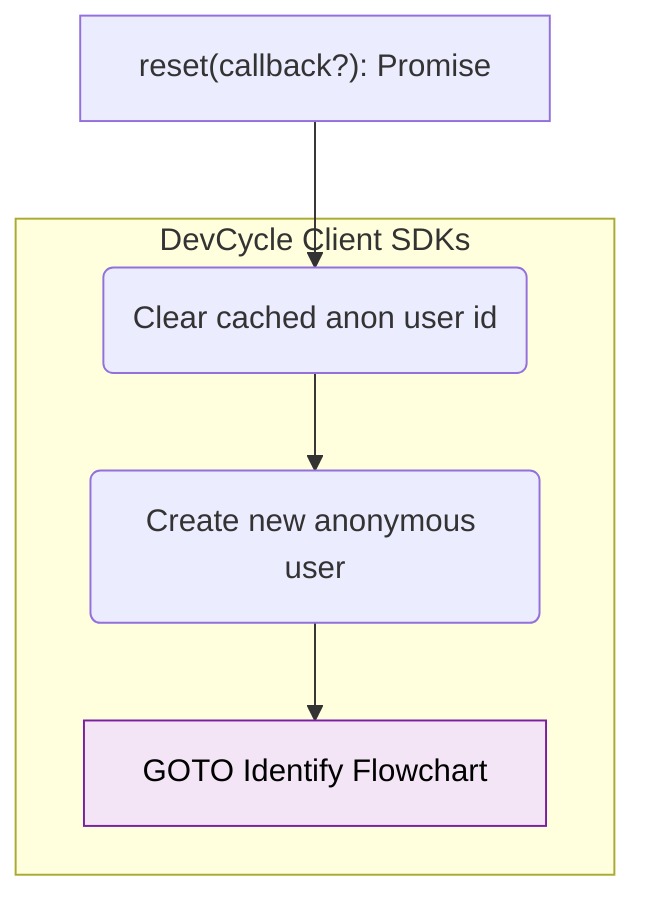 flowchart TD
  A["reset(callback?): Promise<DVCVariableSet>"]
  
  subgraph DevCycle Client SDKs
    direction TB
    B(Clear cached anon user id)
    C(Create new anonymous user)
    D["GOTO Identify Flowchart"]
    
    B --> C --> D
  end
  
  A --> B

  %% Style: emit event nodes
  classDef emitEvent fill:#fff3bf,stroke:#333,color:#000;
  
  %% Style: error nodes
  classDef errorNode fill:#ffcccc,stroke:#333,color:#000;
  
  %% Style: API call nodes
  classDef apiCall fill:#e1f5fe,stroke:#0277bd,color:#000;
  
  %% Style: terminal nodes
  classDef terminal fill:#f3e5f5,stroke:#7b1fa2,color:#000;
  class D terminal;